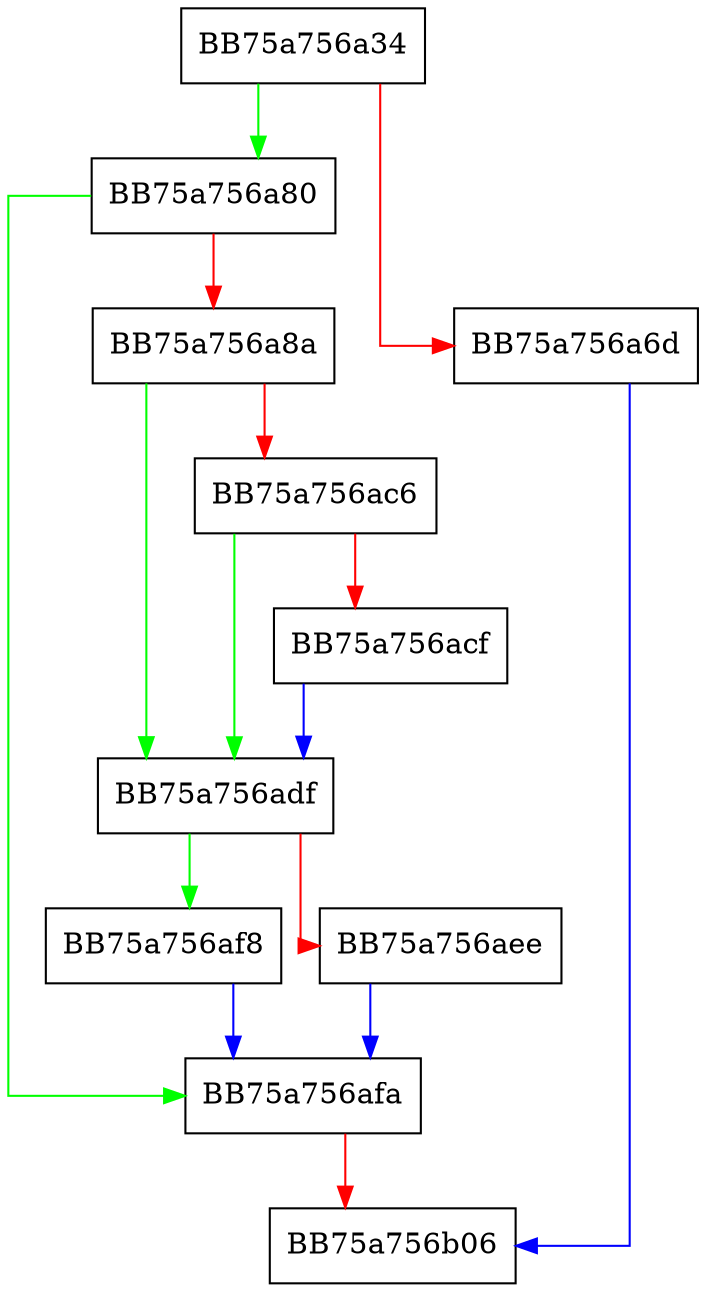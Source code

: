 digraph AcquireInstance {
  node [shape="box"];
  graph [splines=ortho];
  BB75a756a34 -> BB75a756a80 [color="green"];
  BB75a756a34 -> BB75a756a6d [color="red"];
  BB75a756a6d -> BB75a756b06 [color="blue"];
  BB75a756a80 -> BB75a756afa [color="green"];
  BB75a756a80 -> BB75a756a8a [color="red"];
  BB75a756a8a -> BB75a756adf [color="green"];
  BB75a756a8a -> BB75a756ac6 [color="red"];
  BB75a756ac6 -> BB75a756adf [color="green"];
  BB75a756ac6 -> BB75a756acf [color="red"];
  BB75a756acf -> BB75a756adf [color="blue"];
  BB75a756adf -> BB75a756af8 [color="green"];
  BB75a756adf -> BB75a756aee [color="red"];
  BB75a756aee -> BB75a756afa [color="blue"];
  BB75a756af8 -> BB75a756afa [color="blue"];
  BB75a756afa -> BB75a756b06 [color="red"];
}